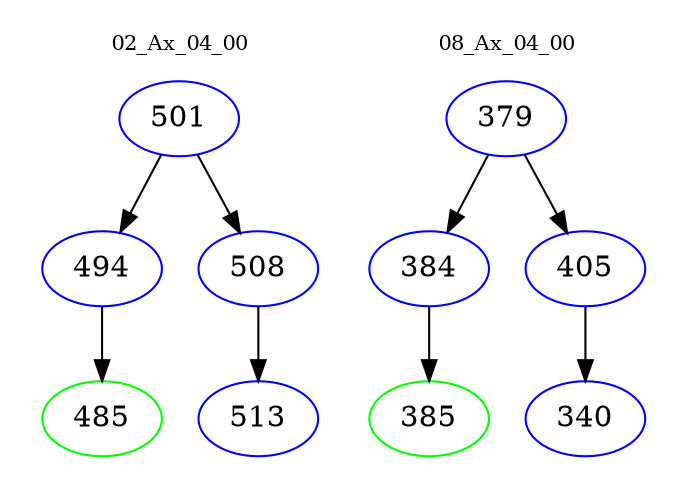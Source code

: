 digraph{
subgraph cluster_0 {
color = white
label = "02_Ax_04_00";
fontsize=10;
T0_501 [label="501", color="blue"]
T0_501 -> T0_494 [color="black"]
T0_494 [label="494", color="blue"]
T0_494 -> T0_485 [color="black"]
T0_485 [label="485", color="green"]
T0_501 -> T0_508 [color="black"]
T0_508 [label="508", color="blue"]
T0_508 -> T0_513 [color="black"]
T0_513 [label="513", color="blue"]
}
subgraph cluster_1 {
color = white
label = "08_Ax_04_00";
fontsize=10;
T1_379 [label="379", color="blue"]
T1_379 -> T1_384 [color="black"]
T1_384 [label="384", color="blue"]
T1_384 -> T1_385 [color="black"]
T1_385 [label="385", color="green"]
T1_379 -> T1_405 [color="black"]
T1_405 [label="405", color="blue"]
T1_405 -> T1_340 [color="black"]
T1_340 [label="340", color="blue"]
}
}
